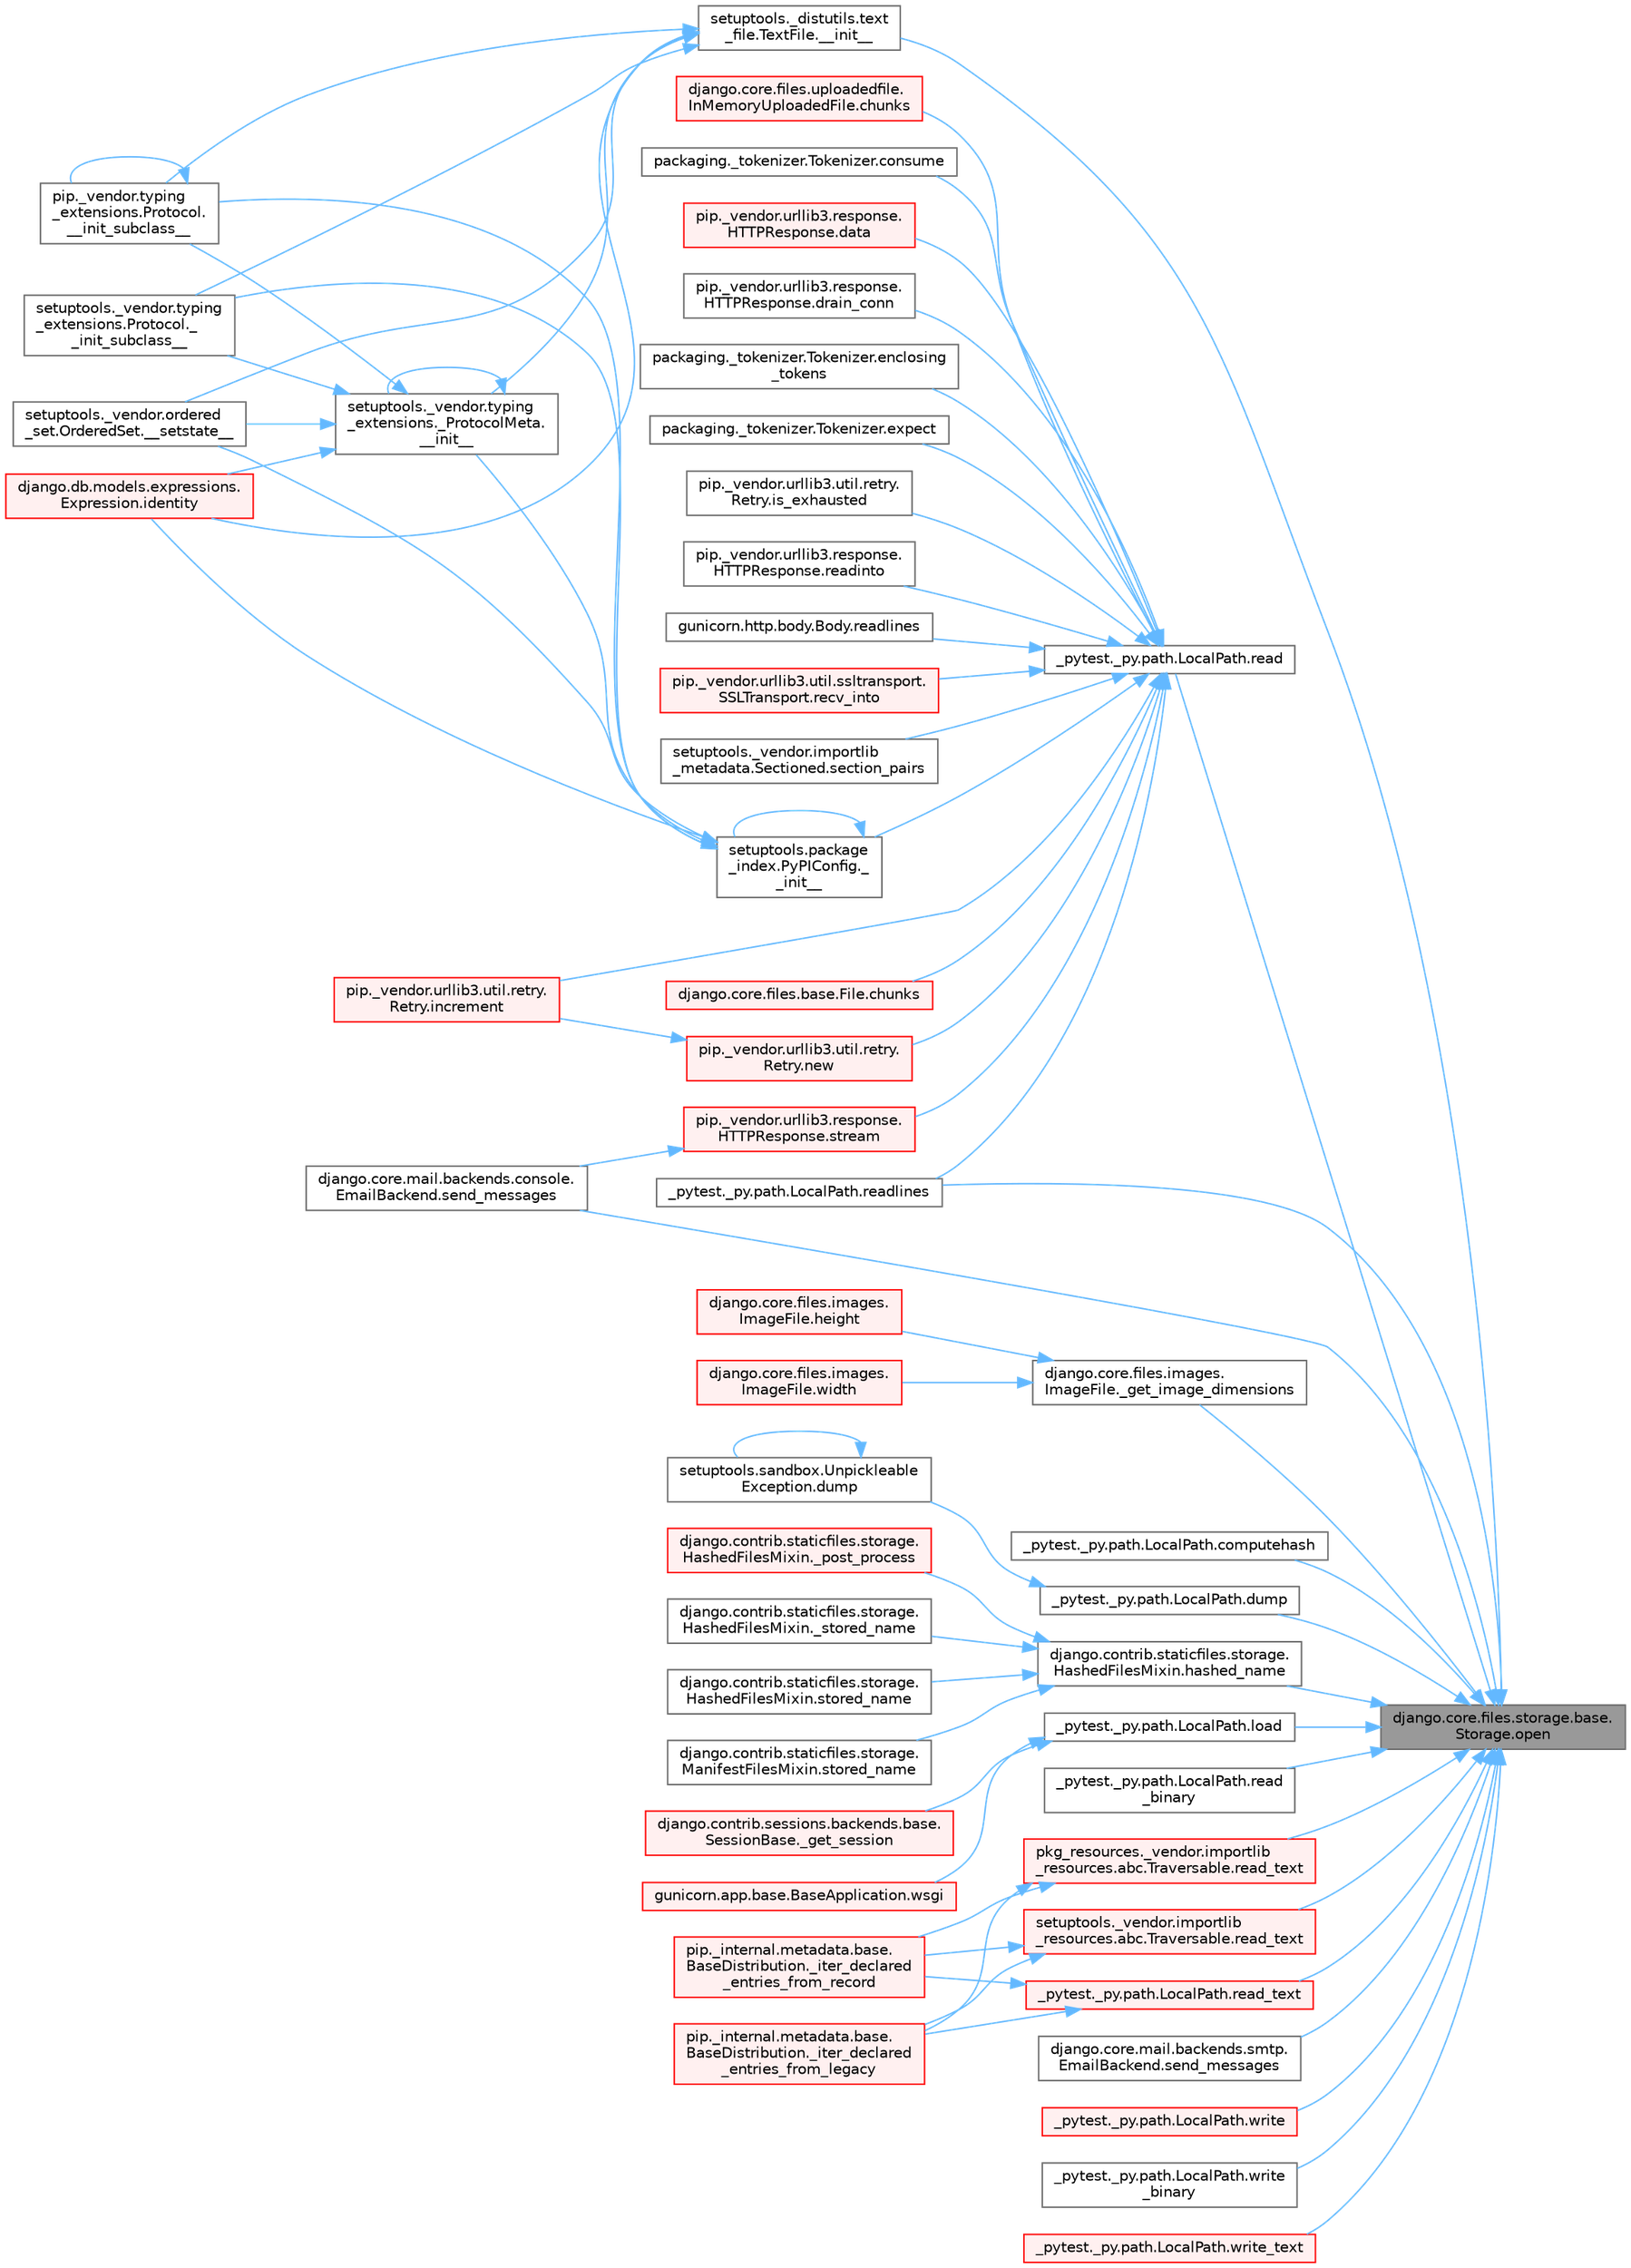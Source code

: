digraph "django.core.files.storage.base.Storage.open"
{
 // LATEX_PDF_SIZE
  bgcolor="transparent";
  edge [fontname=Helvetica,fontsize=10,labelfontname=Helvetica,labelfontsize=10];
  node [fontname=Helvetica,fontsize=10,shape=box,height=0.2,width=0.4];
  rankdir="RL";
  Node1 [id="Node000001",label="django.core.files.storage.base.\lStorage.open",height=0.2,width=0.4,color="gray40", fillcolor="grey60", style="filled", fontcolor="black",tooltip=" "];
  Node1 -> Node2 [id="edge1_Node000001_Node000002",dir="back",color="steelblue1",style="solid",tooltip=" "];
  Node2 [id="Node000002",label="setuptools._distutils.text\l_file.TextFile.__init__",height=0.2,width=0.4,color="grey40", fillcolor="white", style="filled",URL="$classsetuptools_1_1__distutils_1_1text__file_1_1_text_file.html#aeb26f34e394b4e658295391382cc8813",tooltip=" "];
  Node2 -> Node3 [id="edge2_Node000002_Node000003",dir="back",color="steelblue1",style="solid",tooltip=" "];
  Node3 [id="Node000003",label="setuptools._vendor.typing\l_extensions._ProtocolMeta.\l__init__",height=0.2,width=0.4,color="grey40", fillcolor="white", style="filled",URL="$classsetuptools_1_1__vendor_1_1typing__extensions_1_1___protocol_meta.html#a7bbaff8ac6d19534b46bca363ee0b43a",tooltip=" "];
  Node3 -> Node3 [id="edge3_Node000003_Node000003",dir="back",color="steelblue1",style="solid",tooltip=" "];
  Node3 -> Node4 [id="edge4_Node000003_Node000004",dir="back",color="steelblue1",style="solid",tooltip=" "];
  Node4 [id="Node000004",label="pip._vendor.typing\l_extensions.Protocol.\l__init_subclass__",height=0.2,width=0.4,color="grey40", fillcolor="white", style="filled",URL="$classpip_1_1__vendor_1_1typing__extensions_1_1_protocol.html#a2916efc86cebb8aba6deb7fd30b33988",tooltip=" "];
  Node4 -> Node4 [id="edge5_Node000004_Node000004",dir="back",color="steelblue1",style="solid",tooltip=" "];
  Node3 -> Node5 [id="edge6_Node000003_Node000005",dir="back",color="steelblue1",style="solid",tooltip=" "];
  Node5 [id="Node000005",label="setuptools._vendor.typing\l_extensions.Protocol._\l_init_subclass__",height=0.2,width=0.4,color="grey40", fillcolor="white", style="filled",URL="$classsetuptools_1_1__vendor_1_1typing__extensions_1_1_protocol.html#ac6cbebc092a4724ab3704c5334059874",tooltip=" "];
  Node3 -> Node6 [id="edge7_Node000003_Node000006",dir="back",color="steelblue1",style="solid",tooltip=" "];
  Node6 [id="Node000006",label="setuptools._vendor.ordered\l_set.OrderedSet.__setstate__",height=0.2,width=0.4,color="grey40", fillcolor="white", style="filled",URL="$classsetuptools_1_1__vendor_1_1ordered__set_1_1_ordered_set.html#aa7f7de9d987829525d06db565fe1b4a1",tooltip=" "];
  Node3 -> Node7 [id="edge8_Node000003_Node000007",dir="back",color="steelblue1",style="solid",tooltip=" "];
  Node7 [id="Node000007",label="django.db.models.expressions.\lExpression.identity",height=0.2,width=0.4,color="red", fillcolor="#FFF0F0", style="filled",URL="$classdjango_1_1db_1_1models_1_1expressions_1_1_expression.html#a10048810b5eb8641acf3bc150731b925",tooltip=" "];
  Node2 -> Node4 [id="edge9_Node000002_Node000004",dir="back",color="steelblue1",style="solid",tooltip=" "];
  Node2 -> Node5 [id="edge10_Node000002_Node000005",dir="back",color="steelblue1",style="solid",tooltip=" "];
  Node2 -> Node6 [id="edge11_Node000002_Node000006",dir="back",color="steelblue1",style="solid",tooltip=" "];
  Node2 -> Node7 [id="edge12_Node000002_Node000007",dir="back",color="steelblue1",style="solid",tooltip=" "];
  Node1 -> Node34 [id="edge13_Node000001_Node000034",dir="back",color="steelblue1",style="solid",tooltip=" "];
  Node34 [id="Node000034",label="django.core.files.images.\lImageFile._get_image_dimensions",height=0.2,width=0.4,color="grey40", fillcolor="white", style="filled",URL="$classdjango_1_1core_1_1files_1_1images_1_1_image_file.html#a2832e2235f63c851f4652a4ea59ec924",tooltip=" "];
  Node34 -> Node35 [id="edge14_Node000034_Node000035",dir="back",color="steelblue1",style="solid",tooltip=" "];
  Node35 [id="Node000035",label="django.core.files.images.\lImageFile.height",height=0.2,width=0.4,color="red", fillcolor="#FFF0F0", style="filled",URL="$classdjango_1_1core_1_1files_1_1images_1_1_image_file.html#ad4617c14c2a4ffe0b677cd7c1579bd20",tooltip=" "];
  Node34 -> Node3177 [id="edge15_Node000034_Node003177",dir="back",color="steelblue1",style="solid",tooltip=" "];
  Node3177 [id="Node003177",label="django.core.files.images.\lImageFile.width",height=0.2,width=0.4,color="red", fillcolor="#FFF0F0", style="filled",URL="$classdjango_1_1core_1_1files_1_1images_1_1_image_file.html#a3a50a37ab3f2d7395c892a262ecb49bc",tooltip=" "];
  Node1 -> Node97 [id="edge16_Node000001_Node000097",dir="back",color="steelblue1",style="solid",tooltip=" "];
  Node97 [id="Node000097",label="_pytest._py.path.LocalPath.computehash",height=0.2,width=0.4,color="grey40", fillcolor="white", style="filled",URL="$class__pytest_1_1__py_1_1path_1_1_local_path.html#aa82d067bed26e6655d315d858254160b",tooltip=" "];
  Node1 -> Node98 [id="edge17_Node000001_Node000098",dir="back",color="steelblue1",style="solid",tooltip=" "];
  Node98 [id="Node000098",label="_pytest._py.path.LocalPath.dump",height=0.2,width=0.4,color="grey40", fillcolor="white", style="filled",URL="$class__pytest_1_1__py_1_1path_1_1_local_path.html#a2f45e7b54f2823ed6746a19107ae68b4",tooltip=" "];
  Node98 -> Node99 [id="edge18_Node000098_Node000099",dir="back",color="steelblue1",style="solid",tooltip=" "];
  Node99 [id="Node000099",label="setuptools.sandbox.Unpickleable\lException.dump",height=0.2,width=0.4,color="grey40", fillcolor="white", style="filled",URL="$classsetuptools_1_1sandbox_1_1_unpickleable_exception.html#ad3751807db04232b3c991bda92783b95",tooltip=" "];
  Node99 -> Node99 [id="edge19_Node000099_Node000099",dir="back",color="steelblue1",style="solid",tooltip=" "];
  Node1 -> Node100 [id="edge20_Node000001_Node000100",dir="back",color="steelblue1",style="solid",tooltip=" "];
  Node100 [id="Node000100",label="django.contrib.staticfiles.storage.\lHashedFilesMixin.hashed_name",height=0.2,width=0.4,color="grey40", fillcolor="white", style="filled",URL="$classdjango_1_1contrib_1_1staticfiles_1_1storage_1_1_hashed_files_mixin.html#aa30283e5d1a2177cf975b44ae95e45e4",tooltip=" "];
  Node100 -> Node47 [id="edge21_Node000100_Node000047",dir="back",color="steelblue1",style="solid",tooltip=" "];
  Node47 [id="Node000047",label="django.contrib.staticfiles.storage.\lHashedFilesMixin._post_process",height=0.2,width=0.4,color="red", fillcolor="#FFF0F0", style="filled",URL="$classdjango_1_1contrib_1_1staticfiles_1_1storage_1_1_hashed_files_mixin.html#aa0c820223a4e686edd5d2c333d5a9336",tooltip=" "];
  Node100 -> Node101 [id="edge22_Node000100_Node000101",dir="back",color="steelblue1",style="solid",tooltip=" "];
  Node101 [id="Node000101",label="django.contrib.staticfiles.storage.\lHashedFilesMixin._stored_name",height=0.2,width=0.4,color="grey40", fillcolor="white", style="filled",URL="$classdjango_1_1contrib_1_1staticfiles_1_1storage_1_1_hashed_files_mixin.html#a392ae5fa08fbbf3e360450edc663386a",tooltip=" "];
  Node100 -> Node102 [id="edge23_Node000100_Node000102",dir="back",color="steelblue1",style="solid",tooltip=" "];
  Node102 [id="Node000102",label="django.contrib.staticfiles.storage.\lHashedFilesMixin.stored_name",height=0.2,width=0.4,color="grey40", fillcolor="white", style="filled",URL="$classdjango_1_1contrib_1_1staticfiles_1_1storage_1_1_hashed_files_mixin.html#a6da945cdca5e4771dfed263cf935da64",tooltip=" "];
  Node100 -> Node103 [id="edge24_Node000100_Node000103",dir="back",color="steelblue1",style="solid",tooltip=" "];
  Node103 [id="Node000103",label="django.contrib.staticfiles.storage.\lManifestFilesMixin.stored_name",height=0.2,width=0.4,color="grey40", fillcolor="white", style="filled",URL="$classdjango_1_1contrib_1_1staticfiles_1_1storage_1_1_manifest_files_mixin.html#ad4c0e8430e2a96c5c086a661d02dd452",tooltip=" "];
  Node1 -> Node104 [id="edge25_Node000001_Node000104",dir="back",color="steelblue1",style="solid",tooltip=" "];
  Node104 [id="Node000104",label="_pytest._py.path.LocalPath.load",height=0.2,width=0.4,color="grey40", fillcolor="white", style="filled",URL="$class__pytest_1_1__py_1_1path_1_1_local_path.html#a284b118886fe9a033c146647826faf72",tooltip=" "];
  Node104 -> Node105 [id="edge26_Node000104_Node000105",dir="back",color="steelblue1",style="solid",tooltip=" "];
  Node105 [id="Node000105",label="django.contrib.sessions.backends.base.\lSessionBase._get_session",height=0.2,width=0.4,color="red", fillcolor="#FFF0F0", style="filled",URL="$classdjango_1_1contrib_1_1sessions_1_1backends_1_1base_1_1_session_base.html#a3ca0af594cbb5d34f3d4f76c8f90bf4f",tooltip=" "];
  Node104 -> Node276 [id="edge27_Node000104_Node000276",dir="back",color="steelblue1",style="solid",tooltip=" "];
  Node276 [id="Node000276",label="gunicorn.app.base.BaseApplication.wsgi",height=0.2,width=0.4,color="red", fillcolor="#FFF0F0", style="filled",URL="$classgunicorn_1_1app_1_1base_1_1_base_application.html#a18ae24b2d0d44fb694b9f2b0cdffa670",tooltip=" "];
  Node1 -> Node798 [id="edge28_Node000001_Node000798",dir="back",color="steelblue1",style="solid",tooltip=" "];
  Node798 [id="Node000798",label="_pytest._py.path.LocalPath.read",height=0.2,width=0.4,color="grey40", fillcolor="white", style="filled",URL="$class__pytest_1_1__py_1_1path_1_1_local_path.html#a8640b65f715ce8a258379deb78a68fd8",tooltip=" "];
  Node798 -> Node303 [id="edge29_Node000798_Node000303",dir="back",color="steelblue1",style="solid",tooltip=" "];
  Node303 [id="Node000303",label="setuptools.package\l_index.PyPIConfig._\l_init__",height=0.2,width=0.4,color="grey40", fillcolor="white", style="filled",URL="$classsetuptools_1_1package__index_1_1_py_p_i_config.html#aaaf43ad63ae6fe8ffed0e48774e437b6",tooltip=" "];
  Node303 -> Node3 [id="edge30_Node000303_Node000003",dir="back",color="steelblue1",style="solid",tooltip=" "];
  Node303 -> Node303 [id="edge31_Node000303_Node000303",dir="back",color="steelblue1",style="solid",tooltip=" "];
  Node303 -> Node4 [id="edge32_Node000303_Node000004",dir="back",color="steelblue1",style="solid",tooltip=" "];
  Node303 -> Node5 [id="edge33_Node000303_Node000005",dir="back",color="steelblue1",style="solid",tooltip=" "];
  Node303 -> Node6 [id="edge34_Node000303_Node000006",dir="back",color="steelblue1",style="solid",tooltip=" "];
  Node303 -> Node7 [id="edge35_Node000303_Node000007",dir="back",color="steelblue1",style="solid",tooltip=" "];
  Node798 -> Node304 [id="edge36_Node000798_Node000304",dir="back",color="steelblue1",style="solid",tooltip=" "];
  Node304 [id="Node000304",label="django.core.files.base.File.chunks",height=0.2,width=0.4,color="red", fillcolor="#FFF0F0", style="filled",URL="$classdjango_1_1core_1_1files_1_1base_1_1_file.html#ad17ccdad55ee2a18e7b9e3911ee8ebcb",tooltip=" "];
  Node798 -> Node306 [id="edge37_Node000798_Node000306",dir="back",color="steelblue1",style="solid",tooltip=" "];
  Node306 [id="Node000306",label="django.core.files.uploadedfile.\lInMemoryUploadedFile.chunks",height=0.2,width=0.4,color="red", fillcolor="#FFF0F0", style="filled",URL="$classdjango_1_1core_1_1files_1_1uploadedfile_1_1_in_memory_uploaded_file.html#adc0e015945bc5d33673ec1d0f2b73074",tooltip=" "];
  Node798 -> Node307 [id="edge38_Node000798_Node000307",dir="back",color="steelblue1",style="solid",tooltip=" "];
  Node307 [id="Node000307",label="packaging._tokenizer.Tokenizer.consume",height=0.2,width=0.4,color="grey40", fillcolor="white", style="filled",URL="$classpackaging_1_1__tokenizer_1_1_tokenizer.html#aff74eaccaae690982aaaba5cb9a4d051",tooltip=" "];
  Node798 -> Node308 [id="edge39_Node000798_Node000308",dir="back",color="steelblue1",style="solid",tooltip=" "];
  Node308 [id="Node000308",label="pip._vendor.urllib3.response.\lHTTPResponse.data",height=0.2,width=0.4,color="red", fillcolor="#FFF0F0", style="filled",URL="$classpip_1_1__vendor_1_1urllib3_1_1response_1_1_h_t_t_p_response.html#abf3c538704803faf453331b0031f3bdd",tooltip=" "];
  Node798 -> Node770 [id="edge40_Node000798_Node000770",dir="back",color="steelblue1",style="solid",tooltip=" "];
  Node770 [id="Node000770",label="pip._vendor.urllib3.response.\lHTTPResponse.drain_conn",height=0.2,width=0.4,color="grey40", fillcolor="white", style="filled",URL="$classpip_1_1__vendor_1_1urllib3_1_1response_1_1_h_t_t_p_response.html#ad5ca98b71fbb5094f5db062b07b26eb1",tooltip=" "];
  Node798 -> Node771 [id="edge41_Node000798_Node000771",dir="back",color="steelblue1",style="solid",tooltip=" "];
  Node771 [id="Node000771",label="packaging._tokenizer.Tokenizer.enclosing\l_tokens",height=0.2,width=0.4,color="grey40", fillcolor="white", style="filled",URL="$classpackaging_1_1__tokenizer_1_1_tokenizer.html#a27f8cfa7a5ed91e0cba1923b9b18da3d",tooltip=" "];
  Node798 -> Node772 [id="edge42_Node000798_Node000772",dir="back",color="steelblue1",style="solid",tooltip=" "];
  Node772 [id="Node000772",label="packaging._tokenizer.Tokenizer.expect",height=0.2,width=0.4,color="grey40", fillcolor="white", style="filled",URL="$classpackaging_1_1__tokenizer_1_1_tokenizer.html#a151b21b99f387eddd422cd0dcf2064dd",tooltip=" "];
  Node798 -> Node499 [id="edge43_Node000798_Node000499",dir="back",color="steelblue1",style="solid",tooltip=" "];
  Node499 [id="Node000499",label="pip._vendor.urllib3.util.retry.\lRetry.increment",height=0.2,width=0.4,color="red", fillcolor="#FFF0F0", style="filled",URL="$classpip_1_1__vendor_1_1urllib3_1_1util_1_1retry_1_1_retry.html#a88dd993ccb2ef4b2bfa9ad0571374b12",tooltip=" "];
  Node798 -> Node773 [id="edge44_Node000798_Node000773",dir="back",color="steelblue1",style="solid",tooltip=" "];
  Node773 [id="Node000773",label="pip._vendor.urllib3.util.retry.\lRetry.is_exhausted",height=0.2,width=0.4,color="grey40", fillcolor="white", style="filled",URL="$classpip_1_1__vendor_1_1urllib3_1_1util_1_1retry_1_1_retry.html#ad8d42bd72e35f497daf9a0359560969d",tooltip=" "];
  Node798 -> Node774 [id="edge45_Node000798_Node000774",dir="back",color="steelblue1",style="solid",tooltip=" "];
  Node774 [id="Node000774",label="pip._vendor.urllib3.util.retry.\lRetry.new",height=0.2,width=0.4,color="red", fillcolor="#FFF0F0", style="filled",URL="$classpip_1_1__vendor_1_1urllib3_1_1util_1_1retry_1_1_retry.html#ab806585412b9d9b3c0d882fb4bd8d3c0",tooltip=" "];
  Node774 -> Node499 [id="edge46_Node000774_Node000499",dir="back",color="steelblue1",style="solid",tooltip=" "];
  Node798 -> Node799 [id="edge47_Node000798_Node000799",dir="back",color="steelblue1",style="solid",tooltip=" "];
  Node799 [id="Node000799",label="pip._vendor.urllib3.response.\lHTTPResponse.readinto",height=0.2,width=0.4,color="grey40", fillcolor="white", style="filled",URL="$classpip_1_1__vendor_1_1urllib3_1_1response_1_1_h_t_t_p_response.html#a0988b6687696efed2e04f897eab47ac4",tooltip=" "];
  Node798 -> Node800 [id="edge48_Node000798_Node000800",dir="back",color="steelblue1",style="solid",tooltip=" "];
  Node800 [id="Node000800",label="_pytest._py.path.LocalPath.readlines",height=0.2,width=0.4,color="grey40", fillcolor="white", style="filled",URL="$class__pytest_1_1__py_1_1path_1_1_local_path.html#ab4ae86092b85919c6d43e793d049c3b3",tooltip=" "];
  Node798 -> Node801 [id="edge49_Node000798_Node000801",dir="back",color="steelblue1",style="solid",tooltip=" "];
  Node801 [id="Node000801",label="gunicorn.http.body.Body.readlines",height=0.2,width=0.4,color="grey40", fillcolor="white", style="filled",URL="$classgunicorn_1_1http_1_1body_1_1_body.html#adfec992d9fa8fbca15e35ea1ad4fae63",tooltip=" "];
  Node798 -> Node802 [id="edge50_Node000798_Node000802",dir="back",color="steelblue1",style="solid",tooltip=" "];
  Node802 [id="Node000802",label="pip._vendor.urllib3.util.ssltransport.\lSSLTransport.recv_into",height=0.2,width=0.4,color="red", fillcolor="#FFF0F0", style="filled",URL="$classpip_1_1__vendor_1_1urllib3_1_1util_1_1ssltransport_1_1_s_s_l_transport.html#a9d8da497d2fe869c1f3f9ad1de30fd0c",tooltip=" "];
  Node798 -> Node803 [id="edge51_Node000798_Node000803",dir="back",color="steelblue1",style="solid",tooltip=" "];
  Node803 [id="Node000803",label="setuptools._vendor.importlib\l_metadata.Sectioned.section_pairs",height=0.2,width=0.4,color="grey40", fillcolor="white", style="filled",URL="$classsetuptools_1_1__vendor_1_1importlib__metadata_1_1_sectioned.html#a1a649cd858c63bbcb2016883995ae6a7",tooltip=" "];
  Node798 -> Node166 [id="edge52_Node000798_Node000166",dir="back",color="steelblue1",style="solid",tooltip=" "];
  Node166 [id="Node000166",label="pip._vendor.urllib3.response.\lHTTPResponse.stream",height=0.2,width=0.4,color="red", fillcolor="#FFF0F0", style="filled",URL="$classpip_1_1__vendor_1_1urllib3_1_1response_1_1_h_t_t_p_response.html#a8d802b25f09dd341838a1d631ffc4f62",tooltip=" "];
  Node166 -> Node1326 [id="edge53_Node000166_Node001326",dir="back",color="steelblue1",style="solid",tooltip=" "];
  Node1326 [id="Node001326",label="django.core.mail.backends.console.\lEmailBackend.send_messages",height=0.2,width=0.4,color="grey40", fillcolor="white", style="filled",URL="$classdjango_1_1core_1_1mail_1_1backends_1_1console_1_1_email_backend.html#ae3c7f922df87a228638e98cbb97a3deb",tooltip=" "];
  Node1 -> Node804 [id="edge54_Node000001_Node000804",dir="back",color="steelblue1",style="solid",tooltip=" "];
  Node804 [id="Node000804",label="_pytest._py.path.LocalPath.read\l_binary",height=0.2,width=0.4,color="grey40", fillcolor="white", style="filled",URL="$class__pytest_1_1__py_1_1path_1_1_local_path.html#adc47986c47c70f2b5889b85af157cd59",tooltip=" "];
  Node1 -> Node805 [id="edge55_Node000001_Node000805",dir="back",color="steelblue1",style="solid",tooltip=" "];
  Node805 [id="Node000805",label="_pytest._py.path.LocalPath.read_text",height=0.2,width=0.4,color="red", fillcolor="#FFF0F0", style="filled",URL="$class__pytest_1_1__py_1_1path_1_1_local_path.html#aea3efa14b998c32e27f6604263858398",tooltip=" "];
  Node805 -> Node644 [id="edge56_Node000805_Node000644",dir="back",color="steelblue1",style="solid",tooltip=" "];
  Node644 [id="Node000644",label="pip._internal.metadata.base.\lBaseDistribution._iter_declared\l_entries_from_legacy",height=0.2,width=0.4,color="red", fillcolor="#FFF0F0", style="filled",URL="$classpip_1_1__internal_1_1metadata_1_1base_1_1_base_distribution.html#afe1092a9a3492091a1532c8907ccd9e8",tooltip=" "];
  Node805 -> Node646 [id="edge57_Node000805_Node000646",dir="back",color="steelblue1",style="solid",tooltip=" "];
  Node646 [id="Node000646",label="pip._internal.metadata.base.\lBaseDistribution._iter_declared\l_entries_from_record",height=0.2,width=0.4,color="red", fillcolor="#FFF0F0", style="filled",URL="$classpip_1_1__internal_1_1metadata_1_1base_1_1_base_distribution.html#af8bddd34869792385f11247db796614c",tooltip=" "];
  Node1 -> Node1076 [id="edge58_Node000001_Node001076",dir="back",color="steelblue1",style="solid",tooltip=" "];
  Node1076 [id="Node001076",label="pkg_resources._vendor.importlib\l_resources.abc.Traversable.read_text",height=0.2,width=0.4,color="red", fillcolor="#FFF0F0", style="filled",URL="$classpkg__resources_1_1__vendor_1_1importlib__resources_1_1abc_1_1_traversable.html#a2fa0982edeea4b5f1a38953c1d81f10b",tooltip=" "];
  Node1076 -> Node644 [id="edge59_Node001076_Node000644",dir="back",color="steelblue1",style="solid",tooltip=" "];
  Node1076 -> Node646 [id="edge60_Node001076_Node000646",dir="back",color="steelblue1",style="solid",tooltip=" "];
  Node1 -> Node1325 [id="edge61_Node000001_Node001325",dir="back",color="steelblue1",style="solid",tooltip=" "];
  Node1325 [id="Node001325",label="setuptools._vendor.importlib\l_resources.abc.Traversable.read_text",height=0.2,width=0.4,color="red", fillcolor="#FFF0F0", style="filled",URL="$classsetuptools_1_1__vendor_1_1importlib__resources_1_1abc_1_1_traversable.html#aee408e70fdcc58915b97b67f3dd981a3",tooltip=" "];
  Node1325 -> Node644 [id="edge62_Node001325_Node000644",dir="back",color="steelblue1",style="solid",tooltip=" "];
  Node1325 -> Node646 [id="edge63_Node001325_Node000646",dir="back",color="steelblue1",style="solid",tooltip=" "];
  Node1 -> Node800 [id="edge64_Node000001_Node000800",dir="back",color="steelblue1",style="solid",tooltip=" "];
  Node1 -> Node1326 [id="edge65_Node000001_Node001326",dir="back",color="steelblue1",style="solid",tooltip=" "];
  Node1 -> Node1327 [id="edge66_Node000001_Node001327",dir="back",color="steelblue1",style="solid",tooltip=" "];
  Node1327 [id="Node001327",label="django.core.mail.backends.smtp.\lEmailBackend.send_messages",height=0.2,width=0.4,color="grey40", fillcolor="white", style="filled",URL="$classdjango_1_1core_1_1mail_1_1backends_1_1smtp_1_1_email_backend.html#a0d829964e867581b24047266e5c3dca6",tooltip=" "];
  Node1 -> Node1328 [id="edge67_Node000001_Node001328",dir="back",color="steelblue1",style="solid",tooltip=" "];
  Node1328 [id="Node001328",label="_pytest._py.path.LocalPath.write",height=0.2,width=0.4,color="red", fillcolor="#FFF0F0", style="filled",URL="$class__pytest_1_1__py_1_1path_1_1_local_path.html#a8f782fcf3e7b991a42259724f3d25de2",tooltip=" "];
  Node1 -> Node1329 [id="edge68_Node000001_Node001329",dir="back",color="steelblue1",style="solid",tooltip=" "];
  Node1329 [id="Node001329",label="_pytest._py.path.LocalPath.write\l_binary",height=0.2,width=0.4,color="grey40", fillcolor="white", style="filled",URL="$class__pytest_1_1__py_1_1path_1_1_local_path.html#a7534a4f27649c991dcbf86175776d5d9",tooltip=" "];
  Node1 -> Node1330 [id="edge69_Node000001_Node001330",dir="back",color="steelblue1",style="solid",tooltip=" "];
  Node1330 [id="Node001330",label="_pytest._py.path.LocalPath.write_text",height=0.2,width=0.4,color="red", fillcolor="#FFF0F0", style="filled",URL="$class__pytest_1_1__py_1_1path_1_1_local_path.html#aa5dd623ba884ffb1a61b8a65bfb38d1f",tooltip=" "];
}
